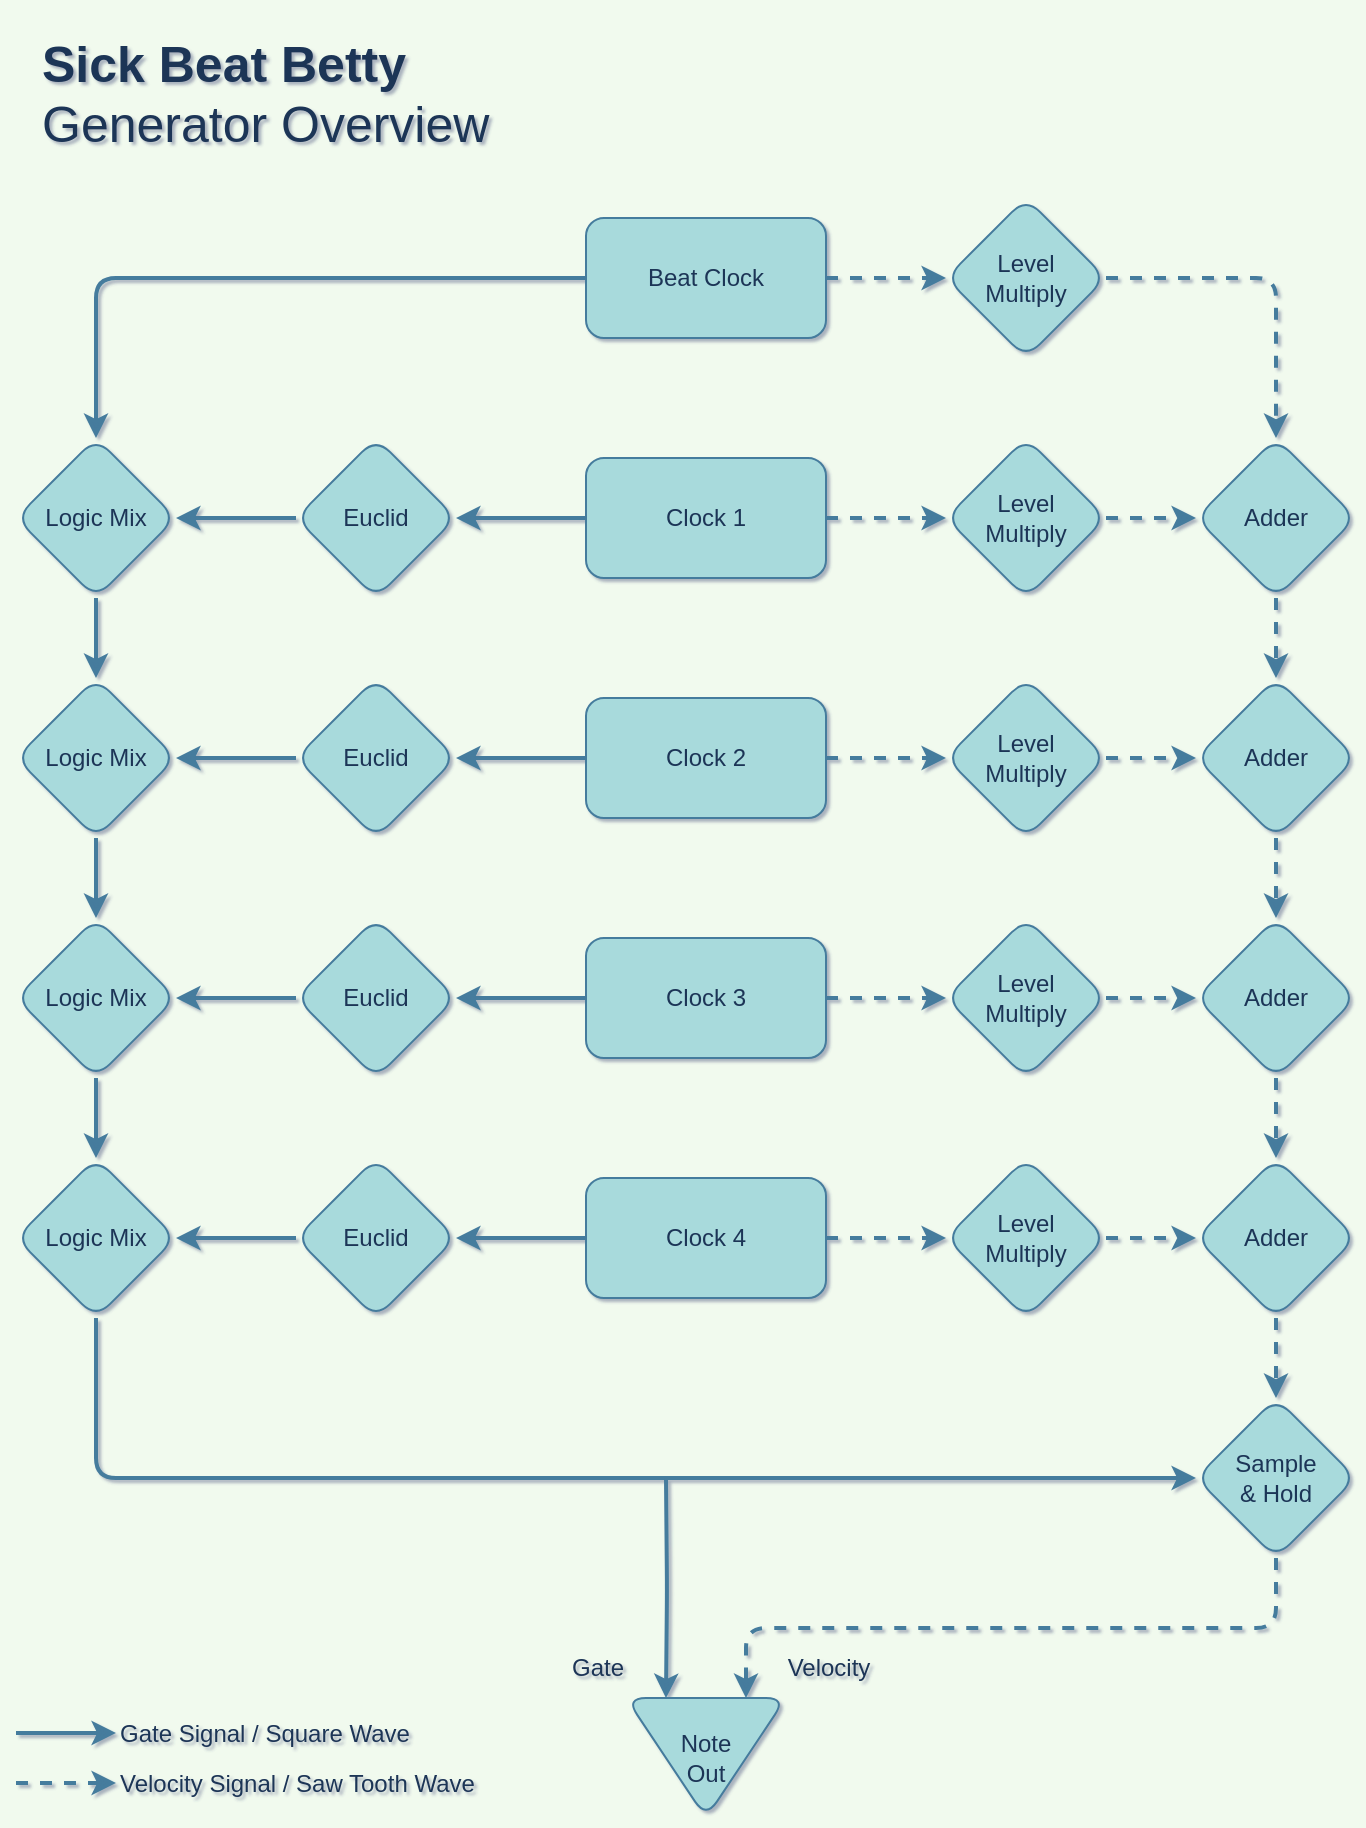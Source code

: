 <mxfile version="16.5.1" type="device"><diagram id="xGWbo4FllFnI245BDwsz" name="Gen Overview"><mxGraphModel dx="1102" dy="861" grid="1" gridSize="10" guides="1" tooltips="1" connect="1" arrows="1" fold="1" page="1" pageScale="1" pageWidth="850" pageHeight="1100" background="#F1FAEE" math="0" shadow="1"><root><mxCell id="0"/><mxCell id="1" parent="0"/><mxCell id="4lVXzm_C_hOG4qP_YsCA-41" style="edgeStyle=orthogonalEdgeStyle;orthogonalLoop=1;jettySize=auto;html=1;exitX=0;exitY=0.5;exitDx=0;exitDy=0;entryX=0.5;entryY=0;entryDx=0;entryDy=0;strokeWidth=2;strokeColor=#457B9D;fontColor=#1D3557;labelBackgroundColor=#F1FAEE;" parent="1" source="4lVXzm_C_hOG4qP_YsCA-1" target="4lVXzm_C_hOG4qP_YsCA-39" edge="1"><mxGeometry relative="1" as="geometry"/></mxCell><mxCell id="4lVXzm_C_hOG4qP_YsCA-1" value="Beat Clock" style="whiteSpace=wrap;html=1;rounded=1;fillColor=#A8DADC;strokeColor=#457B9D;fontColor=#1D3557;" parent="1" vertex="1"><mxGeometry x="367" y="119" width="120" height="60" as="geometry"/></mxCell><mxCell id="4lVXzm_C_hOG4qP_YsCA-17" style="edgeStyle=orthogonalEdgeStyle;orthogonalLoop=1;jettySize=auto;html=1;exitX=1;exitY=0.5;exitDx=0;exitDy=0;entryX=0;entryY=0.5;entryDx=0;entryDy=0;strokeWidth=2;strokeColor=#457B9D;fontColor=#1D3557;labelBackgroundColor=#F1FAEE;dashed=1;" parent="1" source="4lVXzm_C_hOG4qP_YsCA-4" target="4lVXzm_C_hOG4qP_YsCA-12" edge="1"><mxGeometry relative="1" as="geometry"/></mxCell><mxCell id="4lVXzm_C_hOG4qP_YsCA-38" style="edgeStyle=orthogonalEdgeStyle;orthogonalLoop=1;jettySize=auto;html=1;exitX=0;exitY=0.5;exitDx=0;exitDy=0;entryX=1;entryY=0.5;entryDx=0;entryDy=0;strokeWidth=2;strokeColor=#457B9D;fontColor=#1D3557;labelBackgroundColor=#F1FAEE;" parent="1" source="4lVXzm_C_hOG4qP_YsCA-4" target="4lVXzm_C_hOG4qP_YsCA-36" edge="1"><mxGeometry relative="1" as="geometry"/></mxCell><mxCell id="4lVXzm_C_hOG4qP_YsCA-4" value="Clock 1" style="whiteSpace=wrap;html=1;rounded=1;fillColor=#A8DADC;strokeColor=#457B9D;fontColor=#1D3557;" parent="1" vertex="1"><mxGeometry x="367" y="239" width="120" height="60" as="geometry"/></mxCell><mxCell id="4lVXzm_C_hOG4qP_YsCA-20" value="" style="edgeStyle=orthogonalEdgeStyle;orthogonalLoop=1;jettySize=auto;html=1;strokeWidth=2;strokeColor=#457B9D;fontColor=#1D3557;labelBackgroundColor=#F1FAEE;dashed=1;" parent="1" source="4lVXzm_C_hOG4qP_YsCA-5" target="4lVXzm_C_hOG4qP_YsCA-15" edge="1"><mxGeometry relative="1" as="geometry"/></mxCell><mxCell id="4lVXzm_C_hOG4qP_YsCA-53" style="edgeStyle=orthogonalEdgeStyle;orthogonalLoop=1;jettySize=auto;html=1;exitX=0;exitY=0.5;exitDx=0;exitDy=0;entryX=1;entryY=0.5;entryDx=0;entryDy=0;strokeWidth=2;strokeColor=#457B9D;fontColor=#1D3557;labelBackgroundColor=#F1FAEE;" parent="1" source="4lVXzm_C_hOG4qP_YsCA-5" target="4lVXzm_C_hOG4qP_YsCA-49" edge="1"><mxGeometry relative="1" as="geometry"/></mxCell><mxCell id="4lVXzm_C_hOG4qP_YsCA-5" value="Clock 4" style="whiteSpace=wrap;html=1;rounded=1;fillColor=#A8DADC;strokeColor=#457B9D;fontColor=#1D3557;" parent="1" vertex="1"><mxGeometry x="367" y="599" width="120" height="60" as="geometry"/></mxCell><mxCell id="4lVXzm_C_hOG4qP_YsCA-19" value="" style="edgeStyle=orthogonalEdgeStyle;orthogonalLoop=1;jettySize=auto;html=1;strokeWidth=2;strokeColor=#457B9D;fontColor=#1D3557;labelBackgroundColor=#F1FAEE;dashed=1;" parent="1" source="4lVXzm_C_hOG4qP_YsCA-6" target="4lVXzm_C_hOG4qP_YsCA-14" edge="1"><mxGeometry relative="1" as="geometry"/></mxCell><mxCell id="4lVXzm_C_hOG4qP_YsCA-52" style="edgeStyle=orthogonalEdgeStyle;orthogonalLoop=1;jettySize=auto;html=1;exitX=0;exitY=0.5;exitDx=0;exitDy=0;entryX=1;entryY=0.5;entryDx=0;entryDy=0;strokeWidth=2;strokeColor=#457B9D;fontColor=#1D3557;labelBackgroundColor=#F1FAEE;" parent="1" source="4lVXzm_C_hOG4qP_YsCA-6" target="4lVXzm_C_hOG4qP_YsCA-46" edge="1"><mxGeometry relative="1" as="geometry"/></mxCell><mxCell id="4lVXzm_C_hOG4qP_YsCA-6" value="Clock 3" style="whiteSpace=wrap;html=1;rounded=1;fillColor=#A8DADC;strokeColor=#457B9D;fontColor=#1D3557;" parent="1" vertex="1"><mxGeometry x="367" y="479" width="120" height="60" as="geometry"/></mxCell><mxCell id="4lVXzm_C_hOG4qP_YsCA-51" style="edgeStyle=orthogonalEdgeStyle;orthogonalLoop=1;jettySize=auto;html=1;exitX=0;exitY=0.5;exitDx=0;exitDy=0;entryX=1;entryY=0.5;entryDx=0;entryDy=0;strokeWidth=2;strokeColor=#457B9D;fontColor=#1D3557;labelBackgroundColor=#F1FAEE;" parent="1" source="4lVXzm_C_hOG4qP_YsCA-7" target="4lVXzm_C_hOG4qP_YsCA-43" edge="1"><mxGeometry relative="1" as="geometry"/></mxCell><mxCell id="4lVXzm_C_hOG4qP_YsCA-7" value="Clock 2" style="whiteSpace=wrap;html=1;rounded=1;fillColor=#A8DADC;strokeColor=#457B9D;fontColor=#1D3557;" parent="1" vertex="1"><mxGeometry x="367" y="359" width="120" height="60" as="geometry"/></mxCell><mxCell id="4lVXzm_C_hOG4qP_YsCA-9" value="" style="endArrow=classic;html=1;entryX=0;entryY=0.5;entryDx=0;entryDy=0;exitX=1;exitY=0.5;exitDx=0;exitDy=0;strokeWidth=2;strokeColor=#457B9D;fontColor=#1D3557;labelBackgroundColor=#F1FAEE;dashed=1;" parent="1" source="4lVXzm_C_hOG4qP_YsCA-1" target="4lVXzm_C_hOG4qP_YsCA-11" edge="1"><mxGeometry width="50" height="50" relative="1" as="geometry"><mxPoint x="517" y="179" as="sourcePoint"/><mxPoint x="572.455" y="162.636" as="targetPoint"/></mxGeometry></mxCell><mxCell id="4lVXzm_C_hOG4qP_YsCA-11" value="Level&lt;br&gt;Multiply" style="rhombus;whiteSpace=wrap;html=1;rounded=1;fillColor=#A8DADC;strokeColor=#457B9D;fontColor=#1D3557;" parent="1" vertex="1"><mxGeometry x="547.005" y="108.996" width="80" height="80" as="geometry"/></mxCell><mxCell id="4lVXzm_C_hOG4qP_YsCA-23" value="" style="edgeStyle=orthogonalEdgeStyle;orthogonalLoop=1;jettySize=auto;html=1;strokeWidth=2;strokeColor=#457B9D;fontColor=#1D3557;labelBackgroundColor=#F1FAEE;dashed=1;" parent="1" source="4lVXzm_C_hOG4qP_YsCA-12" target="4lVXzm_C_hOG4qP_YsCA-21" edge="1"><mxGeometry relative="1" as="geometry"/></mxCell><mxCell id="4lVXzm_C_hOG4qP_YsCA-12" value="Level&lt;br&gt;Multiply" style="rhombus;whiteSpace=wrap;html=1;rounded=1;fillColor=#A8DADC;strokeColor=#457B9D;fontColor=#1D3557;" parent="1" vertex="1"><mxGeometry x="547.005" y="228.996" width="80" height="80" as="geometry"/></mxCell><mxCell id="4lVXzm_C_hOG4qP_YsCA-27" value="" style="edgeStyle=orthogonalEdgeStyle;orthogonalLoop=1;jettySize=auto;html=1;strokeWidth=2;strokeColor=#457B9D;fontColor=#1D3557;labelBackgroundColor=#F1FAEE;dashed=1;" parent="1" source="4lVXzm_C_hOG4qP_YsCA-13" target="4lVXzm_C_hOG4qP_YsCA-24" edge="1"><mxGeometry relative="1" as="geometry"/></mxCell><mxCell id="4lVXzm_C_hOG4qP_YsCA-13" value="Level&lt;br&gt;Multiply" style="rhombus;whiteSpace=wrap;html=1;rounded=1;fillColor=#A8DADC;strokeColor=#457B9D;fontColor=#1D3557;" parent="1" vertex="1"><mxGeometry x="547.005" y="348.996" width="80" height="80" as="geometry"/></mxCell><mxCell id="4lVXzm_C_hOG4qP_YsCA-28" value="" style="edgeStyle=orthogonalEdgeStyle;orthogonalLoop=1;jettySize=auto;html=1;strokeWidth=2;strokeColor=#457B9D;fontColor=#1D3557;labelBackgroundColor=#F1FAEE;dashed=1;" parent="1" source="4lVXzm_C_hOG4qP_YsCA-14" target="4lVXzm_C_hOG4qP_YsCA-25" edge="1"><mxGeometry relative="1" as="geometry"/></mxCell><mxCell id="4lVXzm_C_hOG4qP_YsCA-14" value="Level&lt;br&gt;Multiply" style="rhombus;whiteSpace=wrap;html=1;rounded=1;fillColor=#A8DADC;strokeColor=#457B9D;fontColor=#1D3557;" parent="1" vertex="1"><mxGeometry x="547.005" y="468.996" width="80" height="80" as="geometry"/></mxCell><mxCell id="4lVXzm_C_hOG4qP_YsCA-29" value="" style="edgeStyle=orthogonalEdgeStyle;orthogonalLoop=1;jettySize=auto;html=1;strokeWidth=2;strokeColor=#457B9D;fontColor=#1D3557;labelBackgroundColor=#F1FAEE;dashed=1;" parent="1" source="4lVXzm_C_hOG4qP_YsCA-15" target="4lVXzm_C_hOG4qP_YsCA-26" edge="1"><mxGeometry relative="1" as="geometry"/></mxCell><mxCell id="4lVXzm_C_hOG4qP_YsCA-15" value="Level&lt;br&gt;Multiply" style="rhombus;whiteSpace=wrap;html=1;rounded=1;fillColor=#A8DADC;strokeColor=#457B9D;fontColor=#1D3557;" parent="1" vertex="1"><mxGeometry x="547.005" y="588.996" width="80" height="80" as="geometry"/></mxCell><mxCell id="4lVXzm_C_hOG4qP_YsCA-18" value="" style="endArrow=classic;html=1;exitX=1;exitY=0.5;exitDx=0;exitDy=0;strokeWidth=2;strokeColor=#457B9D;fontColor=#1D3557;labelBackgroundColor=#F1FAEE;dashed=1;" parent="1" source="4lVXzm_C_hOG4qP_YsCA-7" edge="1"><mxGeometry width="50" height="50" relative="1" as="geometry"><mxPoint x="687" y="539" as="sourcePoint"/><mxPoint x="547" y="389" as="targetPoint"/></mxGeometry></mxCell><mxCell id="4lVXzm_C_hOG4qP_YsCA-30" value="" style="edgeStyle=orthogonalEdgeStyle;orthogonalLoop=1;jettySize=auto;html=1;strokeWidth=2;strokeColor=#457B9D;fontColor=#1D3557;labelBackgroundColor=#F1FAEE;dashed=1;" parent="1" source="4lVXzm_C_hOG4qP_YsCA-21" target="4lVXzm_C_hOG4qP_YsCA-24" edge="1"><mxGeometry relative="1" as="geometry"/></mxCell><mxCell id="4lVXzm_C_hOG4qP_YsCA-21" value="Adder" style="rhombus;whiteSpace=wrap;html=1;rounded=1;fillColor=#A8DADC;strokeColor=#457B9D;fontColor=#1D3557;" parent="1" vertex="1"><mxGeometry x="672" y="229" width="80" height="80" as="geometry"/></mxCell><mxCell id="4lVXzm_C_hOG4qP_YsCA-22" value="" style="endArrow=classic;html=1;entryX=0.5;entryY=0;entryDx=0;entryDy=0;strokeWidth=2;strokeColor=#457B9D;fontColor=#1D3557;labelBackgroundColor=#F1FAEE;dashed=1;" parent="1" target="4lVXzm_C_hOG4qP_YsCA-21" edge="1"><mxGeometry width="50" height="50" relative="1" as="geometry"><mxPoint x="627" y="149" as="sourcePoint"/><mxPoint x="737" y="489" as="targetPoint"/><Array as="points"><mxPoint x="712" y="149"/></Array></mxGeometry></mxCell><mxCell id="4lVXzm_C_hOG4qP_YsCA-31" value="" style="edgeStyle=orthogonalEdgeStyle;orthogonalLoop=1;jettySize=auto;html=1;strokeWidth=2;strokeColor=#457B9D;fontColor=#1D3557;labelBackgroundColor=#F1FAEE;dashed=1;" parent="1" source="4lVXzm_C_hOG4qP_YsCA-24" target="4lVXzm_C_hOG4qP_YsCA-25" edge="1"><mxGeometry relative="1" as="geometry"/></mxCell><mxCell id="4lVXzm_C_hOG4qP_YsCA-24" value="Adder" style="rhombus;whiteSpace=wrap;html=1;rounded=1;fillColor=#A8DADC;strokeColor=#457B9D;fontColor=#1D3557;" parent="1" vertex="1"><mxGeometry x="672" y="349" width="80" height="80" as="geometry"/></mxCell><mxCell id="4lVXzm_C_hOG4qP_YsCA-32" value="" style="edgeStyle=orthogonalEdgeStyle;orthogonalLoop=1;jettySize=auto;html=1;strokeWidth=2;strokeColor=#457B9D;fontColor=#1D3557;labelBackgroundColor=#F1FAEE;dashed=1;" parent="1" source="4lVXzm_C_hOG4qP_YsCA-25" target="4lVXzm_C_hOG4qP_YsCA-26" edge="1"><mxGeometry relative="1" as="geometry"/></mxCell><mxCell id="4lVXzm_C_hOG4qP_YsCA-25" value="Adder" style="rhombus;whiteSpace=wrap;html=1;rounded=1;fillColor=#A8DADC;strokeColor=#457B9D;fontColor=#1D3557;" parent="1" vertex="1"><mxGeometry x="672" y="469" width="80" height="80" as="geometry"/></mxCell><mxCell id="4lVXzm_C_hOG4qP_YsCA-59" style="edgeStyle=orthogonalEdgeStyle;orthogonalLoop=1;jettySize=auto;html=1;exitX=0.5;exitY=1;exitDx=0;exitDy=0;entryX=0.5;entryY=0;entryDx=0;entryDy=0;strokeWidth=2;strokeColor=#457B9D;fontColor=#1D3557;labelBackgroundColor=#F1FAEE;dashed=1;" parent="1" source="4lVXzm_C_hOG4qP_YsCA-26" target="4lVXzm_C_hOG4qP_YsCA-58" edge="1"><mxGeometry relative="1" as="geometry"/></mxCell><mxCell id="4lVXzm_C_hOG4qP_YsCA-26" value="Adder" style="rhombus;whiteSpace=wrap;html=1;rounded=1;fillColor=#A8DADC;strokeColor=#457B9D;fontColor=#1D3557;" parent="1" vertex="1"><mxGeometry x="672" y="589" width="80" height="80" as="geometry"/></mxCell><mxCell id="4lVXzm_C_hOG4qP_YsCA-40" style="edgeStyle=orthogonalEdgeStyle;orthogonalLoop=1;jettySize=auto;html=1;exitX=0;exitY=0.5;exitDx=0;exitDy=0;entryX=1;entryY=0.5;entryDx=0;entryDy=0;strokeWidth=2;strokeColor=#457B9D;fontColor=#1D3557;labelBackgroundColor=#F1FAEE;" parent="1" source="4lVXzm_C_hOG4qP_YsCA-36" target="4lVXzm_C_hOG4qP_YsCA-39" edge="1"><mxGeometry relative="1" as="geometry"/></mxCell><mxCell id="4lVXzm_C_hOG4qP_YsCA-36" value="Euclid" style="rhombus;whiteSpace=wrap;html=1;rounded=1;fillColor=#A8DADC;strokeColor=#457B9D;fontColor=#1D3557;" parent="1" vertex="1"><mxGeometry x="222" y="229" width="80" height="80" as="geometry"/></mxCell><mxCell id="4lVXzm_C_hOG4qP_YsCA-54" style="edgeStyle=orthogonalEdgeStyle;orthogonalLoop=1;jettySize=auto;html=1;exitX=0.5;exitY=1;exitDx=0;exitDy=0;entryX=0.5;entryY=0;entryDx=0;entryDy=0;strokeWidth=2;strokeColor=#457B9D;fontColor=#1D3557;labelBackgroundColor=#F1FAEE;" parent="1" source="4lVXzm_C_hOG4qP_YsCA-39" target="4lVXzm_C_hOG4qP_YsCA-44" edge="1"><mxGeometry relative="1" as="geometry"/></mxCell><mxCell id="4lVXzm_C_hOG4qP_YsCA-39" value="Logic Mix" style="rhombus;whiteSpace=wrap;html=1;rounded=1;fillColor=#A8DADC;strokeColor=#457B9D;fontColor=#1D3557;" parent="1" vertex="1"><mxGeometry x="82" y="229" width="80" height="80" as="geometry"/></mxCell><mxCell id="4lVXzm_C_hOG4qP_YsCA-42" style="edgeStyle=orthogonalEdgeStyle;orthogonalLoop=1;jettySize=auto;html=1;exitX=0;exitY=0.5;exitDx=0;exitDy=0;entryX=1;entryY=0.5;entryDx=0;entryDy=0;strokeWidth=2;strokeColor=#457B9D;fontColor=#1D3557;labelBackgroundColor=#F1FAEE;" parent="1" source="4lVXzm_C_hOG4qP_YsCA-43" target="4lVXzm_C_hOG4qP_YsCA-44" edge="1"><mxGeometry relative="1" as="geometry"/></mxCell><mxCell id="4lVXzm_C_hOG4qP_YsCA-43" value="Euclid" style="rhombus;whiteSpace=wrap;html=1;rounded=1;fillColor=#A8DADC;strokeColor=#457B9D;fontColor=#1D3557;" parent="1" vertex="1"><mxGeometry x="222" y="349" width="80" height="80" as="geometry"/></mxCell><mxCell id="4lVXzm_C_hOG4qP_YsCA-55" style="edgeStyle=orthogonalEdgeStyle;orthogonalLoop=1;jettySize=auto;html=1;exitX=0.5;exitY=1;exitDx=0;exitDy=0;entryX=0.5;entryY=0;entryDx=0;entryDy=0;strokeWidth=2;strokeColor=#457B9D;fontColor=#1D3557;labelBackgroundColor=#F1FAEE;" parent="1" source="4lVXzm_C_hOG4qP_YsCA-44" target="4lVXzm_C_hOG4qP_YsCA-47" edge="1"><mxGeometry relative="1" as="geometry"/></mxCell><mxCell id="4lVXzm_C_hOG4qP_YsCA-44" value="Logic Mix" style="rhombus;whiteSpace=wrap;html=1;rounded=1;fillColor=#A8DADC;strokeColor=#457B9D;fontColor=#1D3557;" parent="1" vertex="1"><mxGeometry x="82" y="349" width="80" height="80" as="geometry"/></mxCell><mxCell id="4lVXzm_C_hOG4qP_YsCA-45" style="edgeStyle=orthogonalEdgeStyle;orthogonalLoop=1;jettySize=auto;html=1;exitX=0;exitY=0.5;exitDx=0;exitDy=0;entryX=1;entryY=0.5;entryDx=0;entryDy=0;strokeWidth=2;strokeColor=#457B9D;fontColor=#1D3557;labelBackgroundColor=#F1FAEE;" parent="1" source="4lVXzm_C_hOG4qP_YsCA-46" target="4lVXzm_C_hOG4qP_YsCA-47" edge="1"><mxGeometry relative="1" as="geometry"/></mxCell><mxCell id="4lVXzm_C_hOG4qP_YsCA-46" value="Euclid" style="rhombus;whiteSpace=wrap;html=1;rounded=1;fillColor=#A8DADC;strokeColor=#457B9D;fontColor=#1D3557;" parent="1" vertex="1"><mxGeometry x="222" y="469" width="80" height="80" as="geometry"/></mxCell><mxCell id="4lVXzm_C_hOG4qP_YsCA-56" style="edgeStyle=orthogonalEdgeStyle;orthogonalLoop=1;jettySize=auto;html=1;exitX=0.5;exitY=1;exitDx=0;exitDy=0;entryX=0.5;entryY=0;entryDx=0;entryDy=0;strokeWidth=2;strokeColor=#457B9D;fontColor=#1D3557;labelBackgroundColor=#F1FAEE;" parent="1" source="4lVXzm_C_hOG4qP_YsCA-47" target="4lVXzm_C_hOG4qP_YsCA-50" edge="1"><mxGeometry relative="1" as="geometry"/></mxCell><mxCell id="4lVXzm_C_hOG4qP_YsCA-47" value="Logic Mix" style="rhombus;whiteSpace=wrap;html=1;rounded=1;fillColor=#A8DADC;strokeColor=#457B9D;fontColor=#1D3557;" parent="1" vertex="1"><mxGeometry x="82" y="469" width="80" height="80" as="geometry"/></mxCell><mxCell id="4lVXzm_C_hOG4qP_YsCA-48" style="edgeStyle=orthogonalEdgeStyle;orthogonalLoop=1;jettySize=auto;html=1;exitX=0;exitY=0.5;exitDx=0;exitDy=0;entryX=1;entryY=0.5;entryDx=0;entryDy=0;strokeWidth=2;strokeColor=#457B9D;fontColor=#1D3557;labelBackgroundColor=#F1FAEE;" parent="1" source="4lVXzm_C_hOG4qP_YsCA-49" target="4lVXzm_C_hOG4qP_YsCA-50" edge="1"><mxGeometry relative="1" as="geometry"/></mxCell><mxCell id="4lVXzm_C_hOG4qP_YsCA-49" value="Euclid" style="rhombus;whiteSpace=wrap;html=1;rounded=1;fillColor=#A8DADC;strokeColor=#457B9D;fontColor=#1D3557;" parent="1" vertex="1"><mxGeometry x="222" y="589" width="80" height="80" as="geometry"/></mxCell><mxCell id="4lVXzm_C_hOG4qP_YsCA-60" style="edgeStyle=orthogonalEdgeStyle;orthogonalLoop=1;jettySize=auto;html=1;exitX=0.5;exitY=1;exitDx=0;exitDy=0;entryX=0;entryY=0.5;entryDx=0;entryDy=0;strokeWidth=2;strokeColor=#457B9D;fontColor=#1D3557;labelBackgroundColor=#F1FAEE;" parent="1" source="4lVXzm_C_hOG4qP_YsCA-50" target="4lVXzm_C_hOG4qP_YsCA-58" edge="1"><mxGeometry relative="1" as="geometry"><Array as="points"><mxPoint x="122" y="749"/></Array></mxGeometry></mxCell><mxCell id="4lVXzm_C_hOG4qP_YsCA-50" value="Logic Mix" style="rhombus;whiteSpace=wrap;html=1;rounded=1;fillColor=#A8DADC;strokeColor=#457B9D;fontColor=#1D3557;" parent="1" vertex="1"><mxGeometry x="82" y="589" width="80" height="80" as="geometry"/></mxCell><mxCell id="4lVXzm_C_hOG4qP_YsCA-62" style="edgeStyle=orthogonalEdgeStyle;orthogonalLoop=1;jettySize=auto;html=1;exitX=0.5;exitY=1;exitDx=0;exitDy=0;entryX=0;entryY=0.25;entryDx=0;entryDy=0;strokeWidth=2;strokeColor=#457B9D;fontColor=#1D3557;labelBackgroundColor=#F1FAEE;dashed=1;" parent="1" source="4lVXzm_C_hOG4qP_YsCA-58" target="4lVXzm_C_hOG4qP_YsCA-61" edge="1"><mxGeometry relative="1" as="geometry"/></mxCell><mxCell id="4lVXzm_C_hOG4qP_YsCA-58" value="Sample&lt;br&gt;&amp;amp; Hold" style="rhombus;whiteSpace=wrap;html=1;rounded=1;fillColor=#A8DADC;strokeColor=#457B9D;fontColor=#1D3557;" parent="1" vertex="1"><mxGeometry x="672" y="709" width="80" height="80" as="geometry"/></mxCell><mxCell id="4lVXzm_C_hOG4qP_YsCA-79" style="edgeStyle=orthogonalEdgeStyle;orthogonalLoop=1;jettySize=auto;html=1;exitX=0;exitY=0.75;exitDx=0;exitDy=0;strokeWidth=2;entryX=0;entryY=0.75;entryDx=0;entryDy=0;strokeColor=#457B9D;fontColor=#1D3557;labelBackgroundColor=#F1FAEE;" parent="1" target="4lVXzm_C_hOG4qP_YsCA-61" edge="1"><mxGeometry relative="1" as="geometry"><mxPoint x="407" y="749" as="sourcePoint"/></mxGeometry></mxCell><mxCell id="4lVXzm_C_hOG4qP_YsCA-61" value="Note&lt;br&gt;Out" style="triangle;whiteSpace=wrap;html=1;direction=south;rounded=1;fillColor=#A8DADC;strokeColor=#457B9D;fontColor=#1D3557;" parent="1" vertex="1"><mxGeometry x="387" y="859" width="80" height="60" as="geometry"/></mxCell><mxCell id="4lVXzm_C_hOG4qP_YsCA-64" value="Gate" style="text;html=1;strokeColor=none;fillColor=none;align=center;verticalAlign=middle;whiteSpace=wrap;rounded=1;fontColor=#1D3557;" parent="1" vertex="1"><mxGeometry x="350" y="829" width="46" height="30" as="geometry"/></mxCell><mxCell id="4lVXzm_C_hOG4qP_YsCA-65" value="Velocity" style="text;html=1;strokeColor=none;fillColor=none;align=center;verticalAlign=middle;whiteSpace=wrap;rounded=1;fontColor=#1D3557;" parent="1" vertex="1"><mxGeometry x="460" y="829" width="57" height="30" as="geometry"/></mxCell><mxCell id="4lVXzm_C_hOG4qP_YsCA-68" value="" style="endArrow=classic;html=1;strokeWidth=2;strokeColor=#457B9D;fontColor=#1D3557;labelBackgroundColor=#F1FAEE;" parent="1" target="4lVXzm_C_hOG4qP_YsCA-69" edge="1"><mxGeometry width="50" height="50" relative="1" as="geometry"><mxPoint x="82" y="876.5" as="sourcePoint"/><mxPoint x="162" y="876.5" as="targetPoint"/></mxGeometry></mxCell><mxCell id="4lVXzm_C_hOG4qP_YsCA-69" value="Gate Signal / Square Wave" style="text;html=1;strokeColor=none;fillColor=none;align=left;verticalAlign=middle;whiteSpace=wrap;rounded=1;fontColor=#1D3557;" parent="1" vertex="1"><mxGeometry x="132" y="861.5" width="160" height="30" as="geometry"/></mxCell><mxCell id="4lVXzm_C_hOG4qP_YsCA-70" value="" style="endArrow=classic;html=1;strokeWidth=2;strokeColor=#457B9D;fontColor=#1D3557;labelBackgroundColor=#F1FAEE;dashed=1;" parent="1" target="4lVXzm_C_hOG4qP_YsCA-71" edge="1"><mxGeometry width="50" height="50" relative="1" as="geometry"><mxPoint x="82" y="901.5" as="sourcePoint"/><mxPoint x="162" y="901.5" as="targetPoint"/></mxGeometry></mxCell><mxCell id="4lVXzm_C_hOG4qP_YsCA-71" value="Velocity Signal / Saw Tooth Wave" style="text;html=1;strokeColor=none;fillColor=none;align=left;verticalAlign=middle;whiteSpace=wrap;rounded=1;fontColor=#1D3557;" parent="1" vertex="1"><mxGeometry x="132" y="886.5" width="200" height="30" as="geometry"/></mxCell><mxCell id="4lVXzm_C_hOG4qP_YsCA-84" value="&lt;h1 style=&quot;font-size: 25px&quot;&gt;&lt;font style=&quot;font-size: 25px&quot;&gt;&lt;span&gt;Sick Beat Betty&lt;br&gt;&lt;/span&gt;&lt;/font&gt;&lt;span style=&quot;font-weight: normal&quot;&gt;Generator Overview&lt;/span&gt;&lt;/h1&gt;" style="text;html=1;strokeColor=none;fillColor=none;spacing=5;spacingTop=-20;whiteSpace=wrap;overflow=hidden;rounded=0;fontColor=#1D3557;" parent="1" vertex="1"><mxGeometry x="90" y="20" width="310" height="80" as="geometry"/></mxCell></root></mxGraphModel></diagram></mxfile>